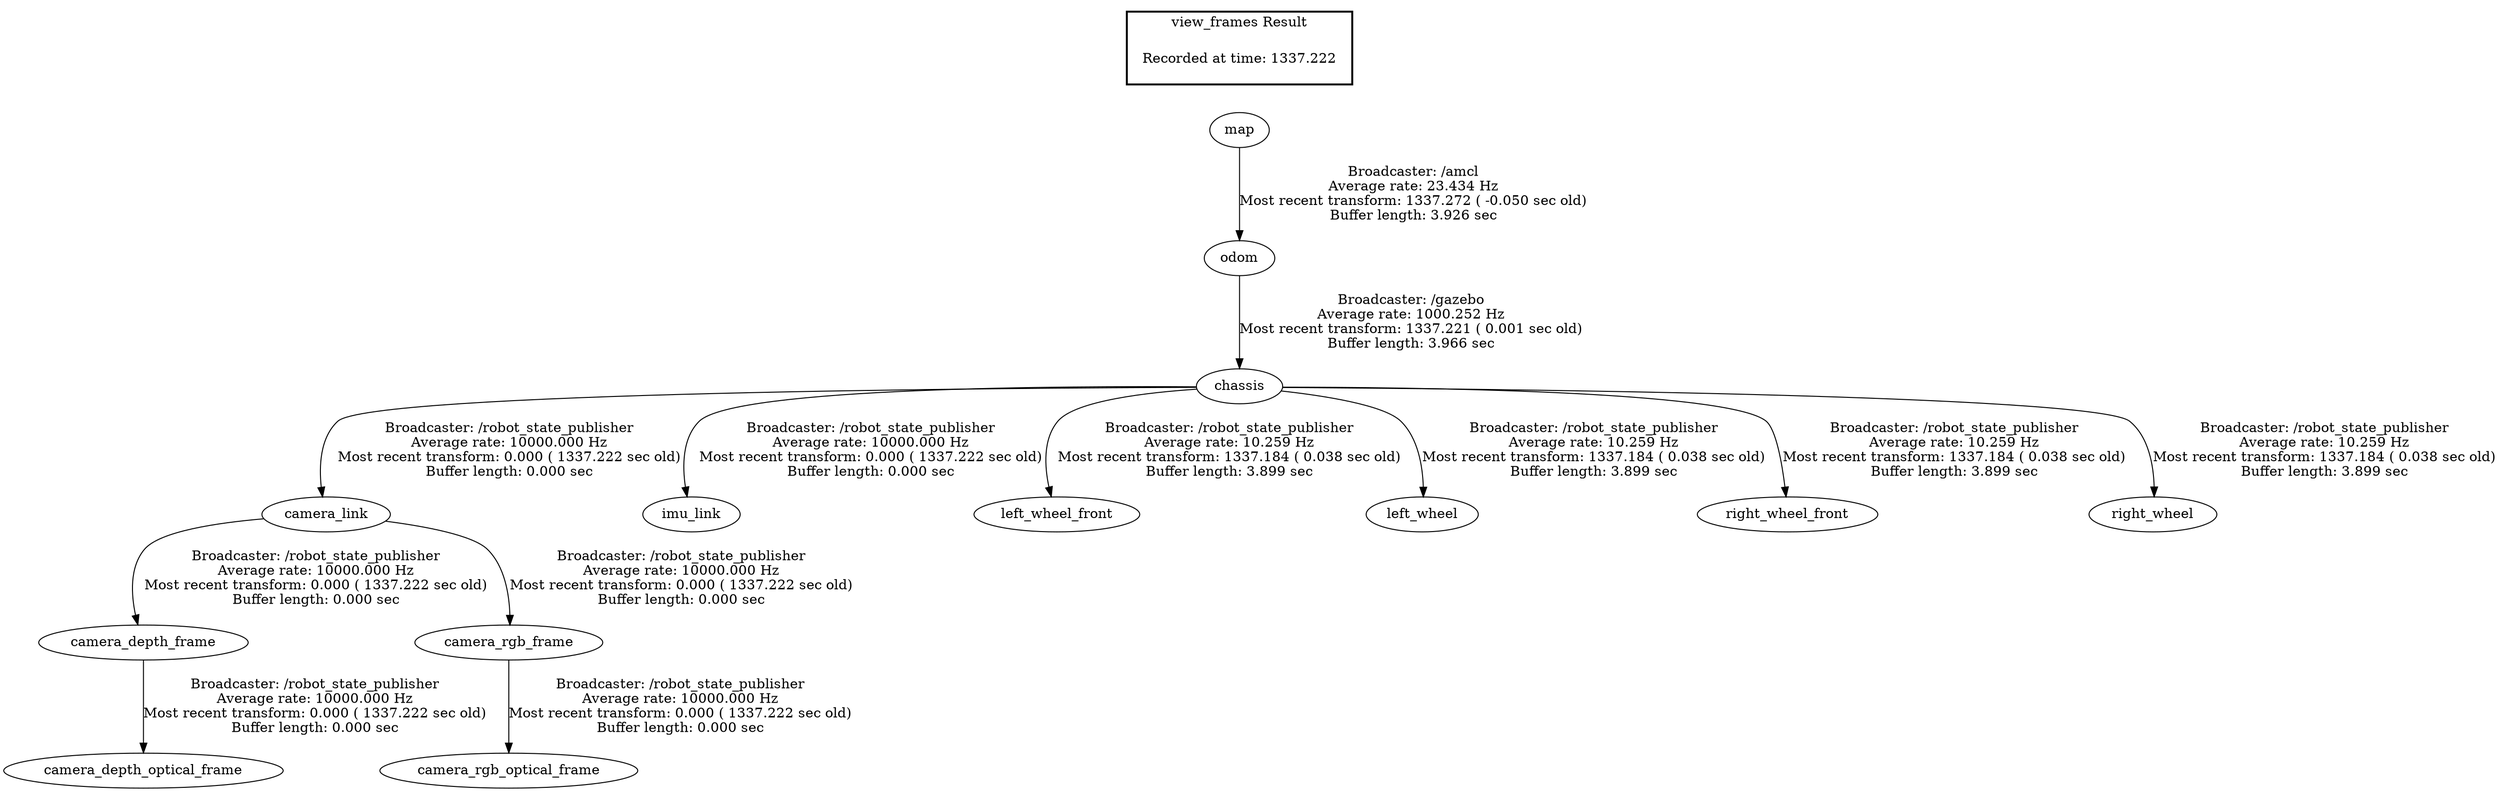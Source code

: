 digraph G {
"camera_link" -> "camera_depth_frame"[label="Broadcaster: /robot_state_publisher\nAverage rate: 10000.000 Hz\nMost recent transform: 0.000 ( 1337.222 sec old)\nBuffer length: 0.000 sec\n"];
"chassis" -> "camera_link"[label="Broadcaster: /robot_state_publisher\nAverage rate: 10000.000 Hz\nMost recent transform: 0.000 ( 1337.222 sec old)\nBuffer length: 0.000 sec\n"];
"camera_depth_frame" -> "camera_depth_optical_frame"[label="Broadcaster: /robot_state_publisher\nAverage rate: 10000.000 Hz\nMost recent transform: 0.000 ( 1337.222 sec old)\nBuffer length: 0.000 sec\n"];
"odom" -> "chassis"[label="Broadcaster: /gazebo\nAverage rate: 1000.252 Hz\nMost recent transform: 1337.221 ( 0.001 sec old)\nBuffer length: 3.966 sec\n"];
"camera_link" -> "camera_rgb_frame"[label="Broadcaster: /robot_state_publisher\nAverage rate: 10000.000 Hz\nMost recent transform: 0.000 ( 1337.222 sec old)\nBuffer length: 0.000 sec\n"];
"camera_rgb_frame" -> "camera_rgb_optical_frame"[label="Broadcaster: /robot_state_publisher\nAverage rate: 10000.000 Hz\nMost recent transform: 0.000 ( 1337.222 sec old)\nBuffer length: 0.000 sec\n"];
"chassis" -> "imu_link"[label="Broadcaster: /robot_state_publisher\nAverage rate: 10000.000 Hz\nMost recent transform: 0.000 ( 1337.222 sec old)\nBuffer length: 0.000 sec\n"];
"map" -> "odom"[label="Broadcaster: /amcl\nAverage rate: 23.434 Hz\nMost recent transform: 1337.272 ( -0.050 sec old)\nBuffer length: 3.926 sec\n"];
"chassis" -> "left_wheel_front"[label="Broadcaster: /robot_state_publisher\nAverage rate: 10.259 Hz\nMost recent transform: 1337.184 ( 0.038 sec old)\nBuffer length: 3.899 sec\n"];
"chassis" -> "left_wheel"[label="Broadcaster: /robot_state_publisher\nAverage rate: 10.259 Hz\nMost recent transform: 1337.184 ( 0.038 sec old)\nBuffer length: 3.899 sec\n"];
"chassis" -> "right_wheel_front"[label="Broadcaster: /robot_state_publisher\nAverage rate: 10.259 Hz\nMost recent transform: 1337.184 ( 0.038 sec old)\nBuffer length: 3.899 sec\n"];
"chassis" -> "right_wheel"[label="Broadcaster: /robot_state_publisher\nAverage rate: 10.259 Hz\nMost recent transform: 1337.184 ( 0.038 sec old)\nBuffer length: 3.899 sec\n"];
edge [style=invis];
 subgraph cluster_legend { style=bold; color=black; label ="view_frames Result";
"Recorded at time: 1337.222"[ shape=plaintext ] ;
 }->"map";
}
